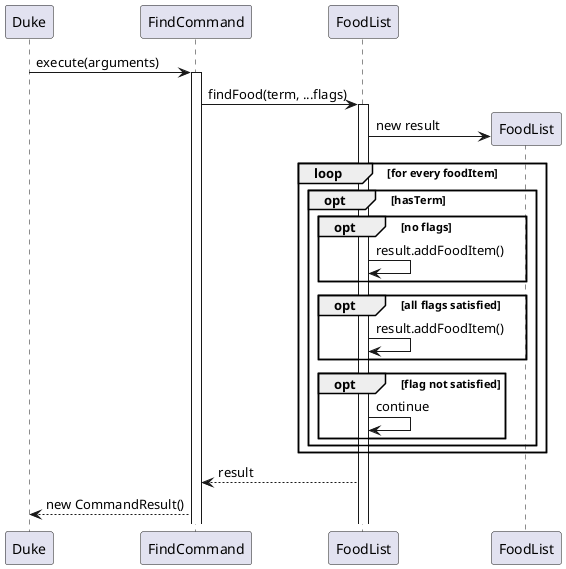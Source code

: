 @startuml
participant Duke
participant FindCommand
participant FoodList as FoodList
Duke -> FindCommand: execute(arguments)
activate FindCommand

FindCommand -> FoodList: findFood(term, ...flags)
activate FoodList
create FoodList as Result

Result <- FoodList: new result

loop for every foodItem
    opt hasTerm
        opt no flags
            FoodList -> FoodList: result.addFoodItem()
        end

        opt all flags satisfied
            FoodList -> FoodList: result.addFoodItem()
        end

        opt flag not satisfied
             FoodList -> FoodList: continue
        end
    end
end

FindCommand<-- FoodList : result

Duke <-- FindCommand: new CommandResult()


@enduml